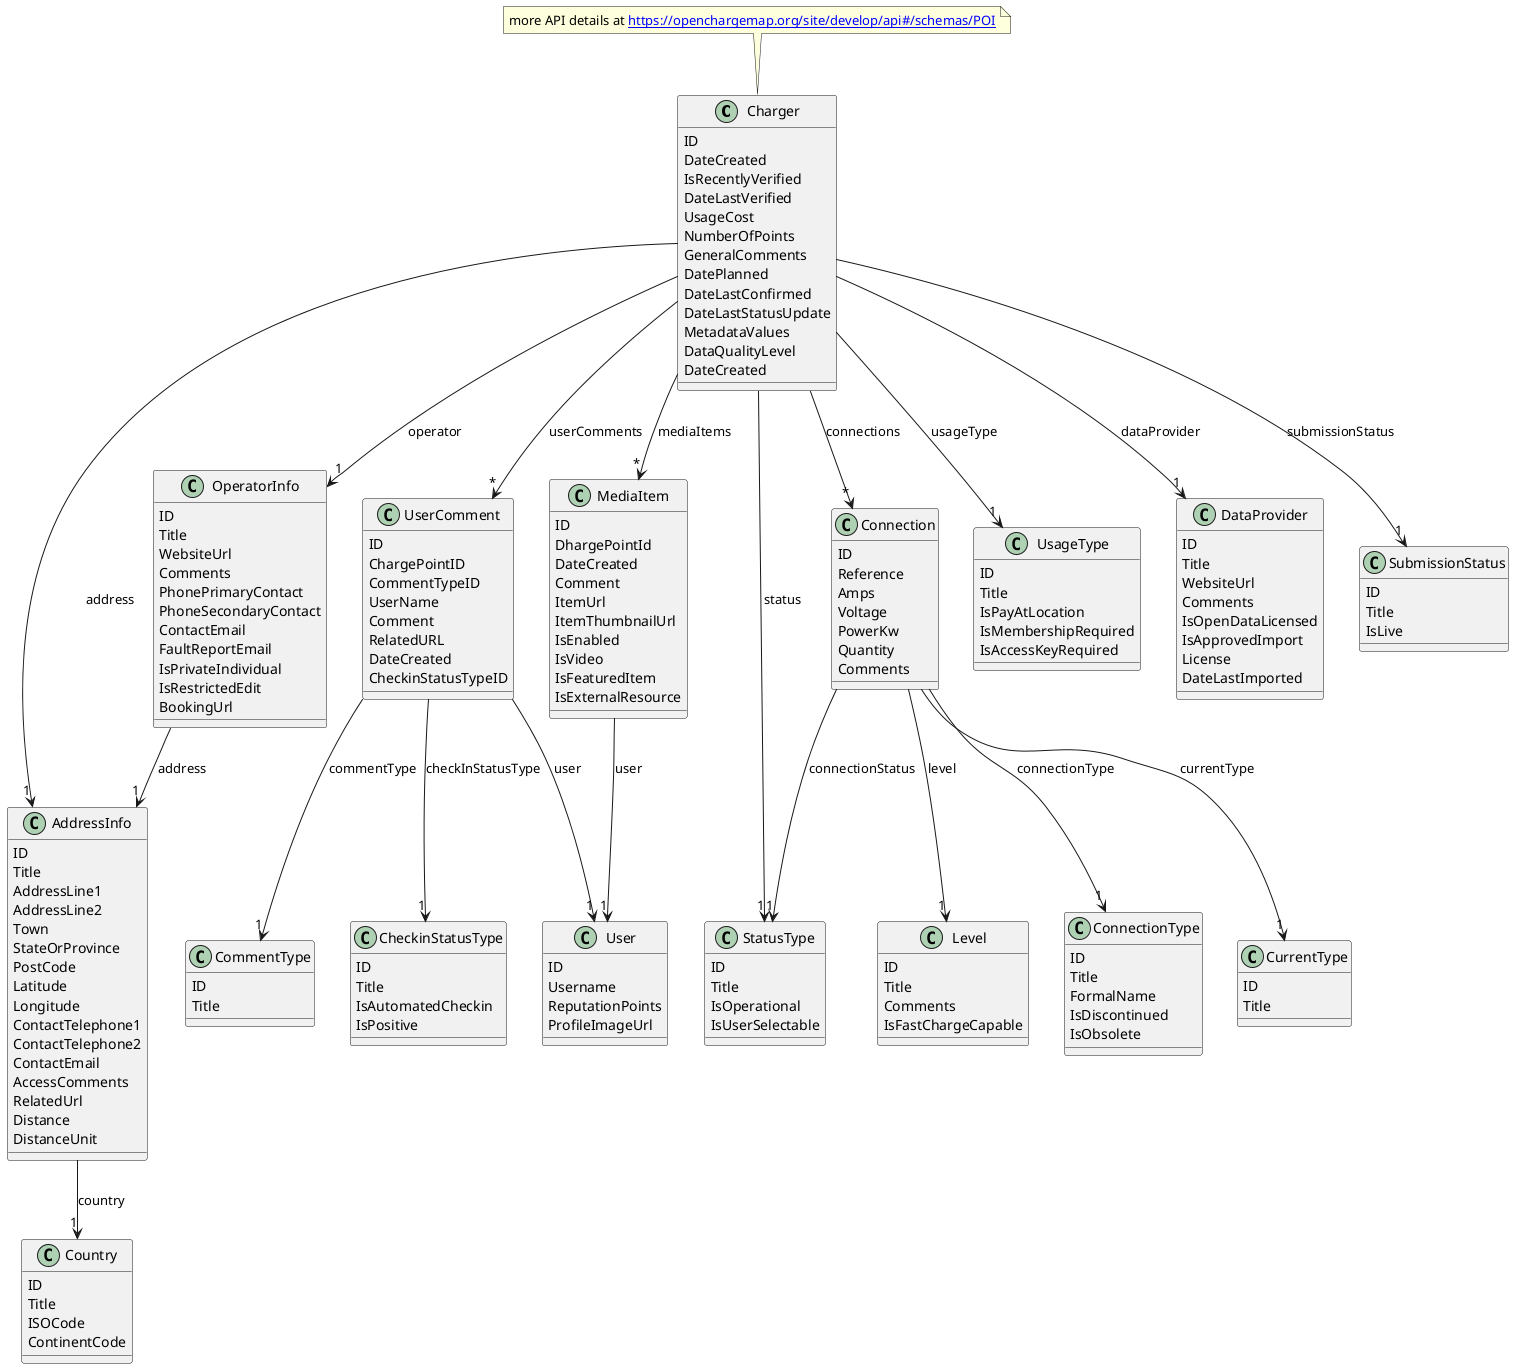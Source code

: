 @startuml dominioCompletoServicio

class Charger {
    ID
    DateCreated
    IsRecentlyVerified
    DateLastVerified
    UsageCost
    NumberOfPoints
    GeneralComments
    DatePlanned
    DateLastConfirmed
    DateLastStatusUpdate
    MetadataValues
    DataQualityLevel
    DateCreated
}
Charger --> "1" AddressInfo : address
Charger --> "*" UserComment : userComments
Charger --> "*" MediaItem : mediaItems
Charger --> "*" Connection : connections
Charger --> "1" OperatorInfo : operator
Charger --> "1" UsageType : usageType
Charger --> "1" DataProvider : dataProvider
Charger --> "1" SubmissionStatus : submissionStatus
Charger --> "1" StatusType : status

note top of Charger : more API details at [[https://openchargemap.org/site/develop/api#/schemas/POI]]

class AddressInfo {
    ID
    Title
    AddressLine1
    AddressLine2
    Town
    StateOrProvince
    PostCode
    Latitude
    Longitude
    ContactTelephone1
    ContactTelephone2
    ContactEmail
    AccessComments
    RelatedUrl
    Distance
    DistanceUnit
}
AddressInfo --> "1" Country : country

class Country {
    ID
    Title
    ISOCode
    ContinentCode
}

class User {
    ID
    Username
    ReputationPoints
    ProfileImageUrl
}

class UserComment {
    ID
    ChargePointID
    CommentTypeID
    UserName
    Comment
    RelatedURL
    DateCreated
    CheckinStatusTypeID
}
UserComment --> "1" User : user
UserComment --> "1" CommentType : commentType
UserComment --> "1" CheckinStatusType : checkInStatusType

class CommentType {
    ID
    Title
}

class CheckinStatusType {
    ID
    Title
    IsAutomatedCheckin
    IsPositive
}

class MediaItem {
    ID
    DhargePointId
    DateCreated
    Comment
    ItemUrl
    ItemThumbnailUrl
    IsEnabled
    IsVideo
    IsFeaturedItem
    IsExternalResource
}
MediaItem --> "1" User : user

class Connection {
    ID
    Reference
    Amps
    Voltage
    PowerKw
    Quantity
    Comments
}
Connection --> "1" ConnectionType : connectionType
Connection --> "1" StatusType : connectionStatus
Connection --> "1" CurrentType : currentType
Connection --> "1" Level : level

class Level {
    ID
    Title
    Comments
    IsFastChargeCapable
}


class ConnectionType {
    ID
    Title
    FormalName
    IsDiscontinued
    IsObsolete
}

class CurrentType {
    ID
    Title
}

class OperatorInfo {
    ID
    Title
    WebsiteUrl
    Comments
    PhonePrimaryContact
    PhoneSecondaryContact
    ContactEmail
    FaultReportEmail
    IsPrivateIndividual
    IsRestrictedEdit
    BookingUrl
}
OperatorInfo --> "1" AddressInfo : address

class UsageType {
    ID
    Title
    IsPayAtLocation
    IsMembershipRequired
    IsAccessKeyRequired
}

class DataProvider {
    ID
    Title
    WebsiteUrl
    Comments
    IsOpenDataLicensed
    IsApprovedImport
    License
    DateLastImported
}

class StatusType {
    ID
    Title
    IsOperational
    IsUserSelectable
}

class SubmissionStatus {
    ID
    Title
    IsLive
}

@enduml
